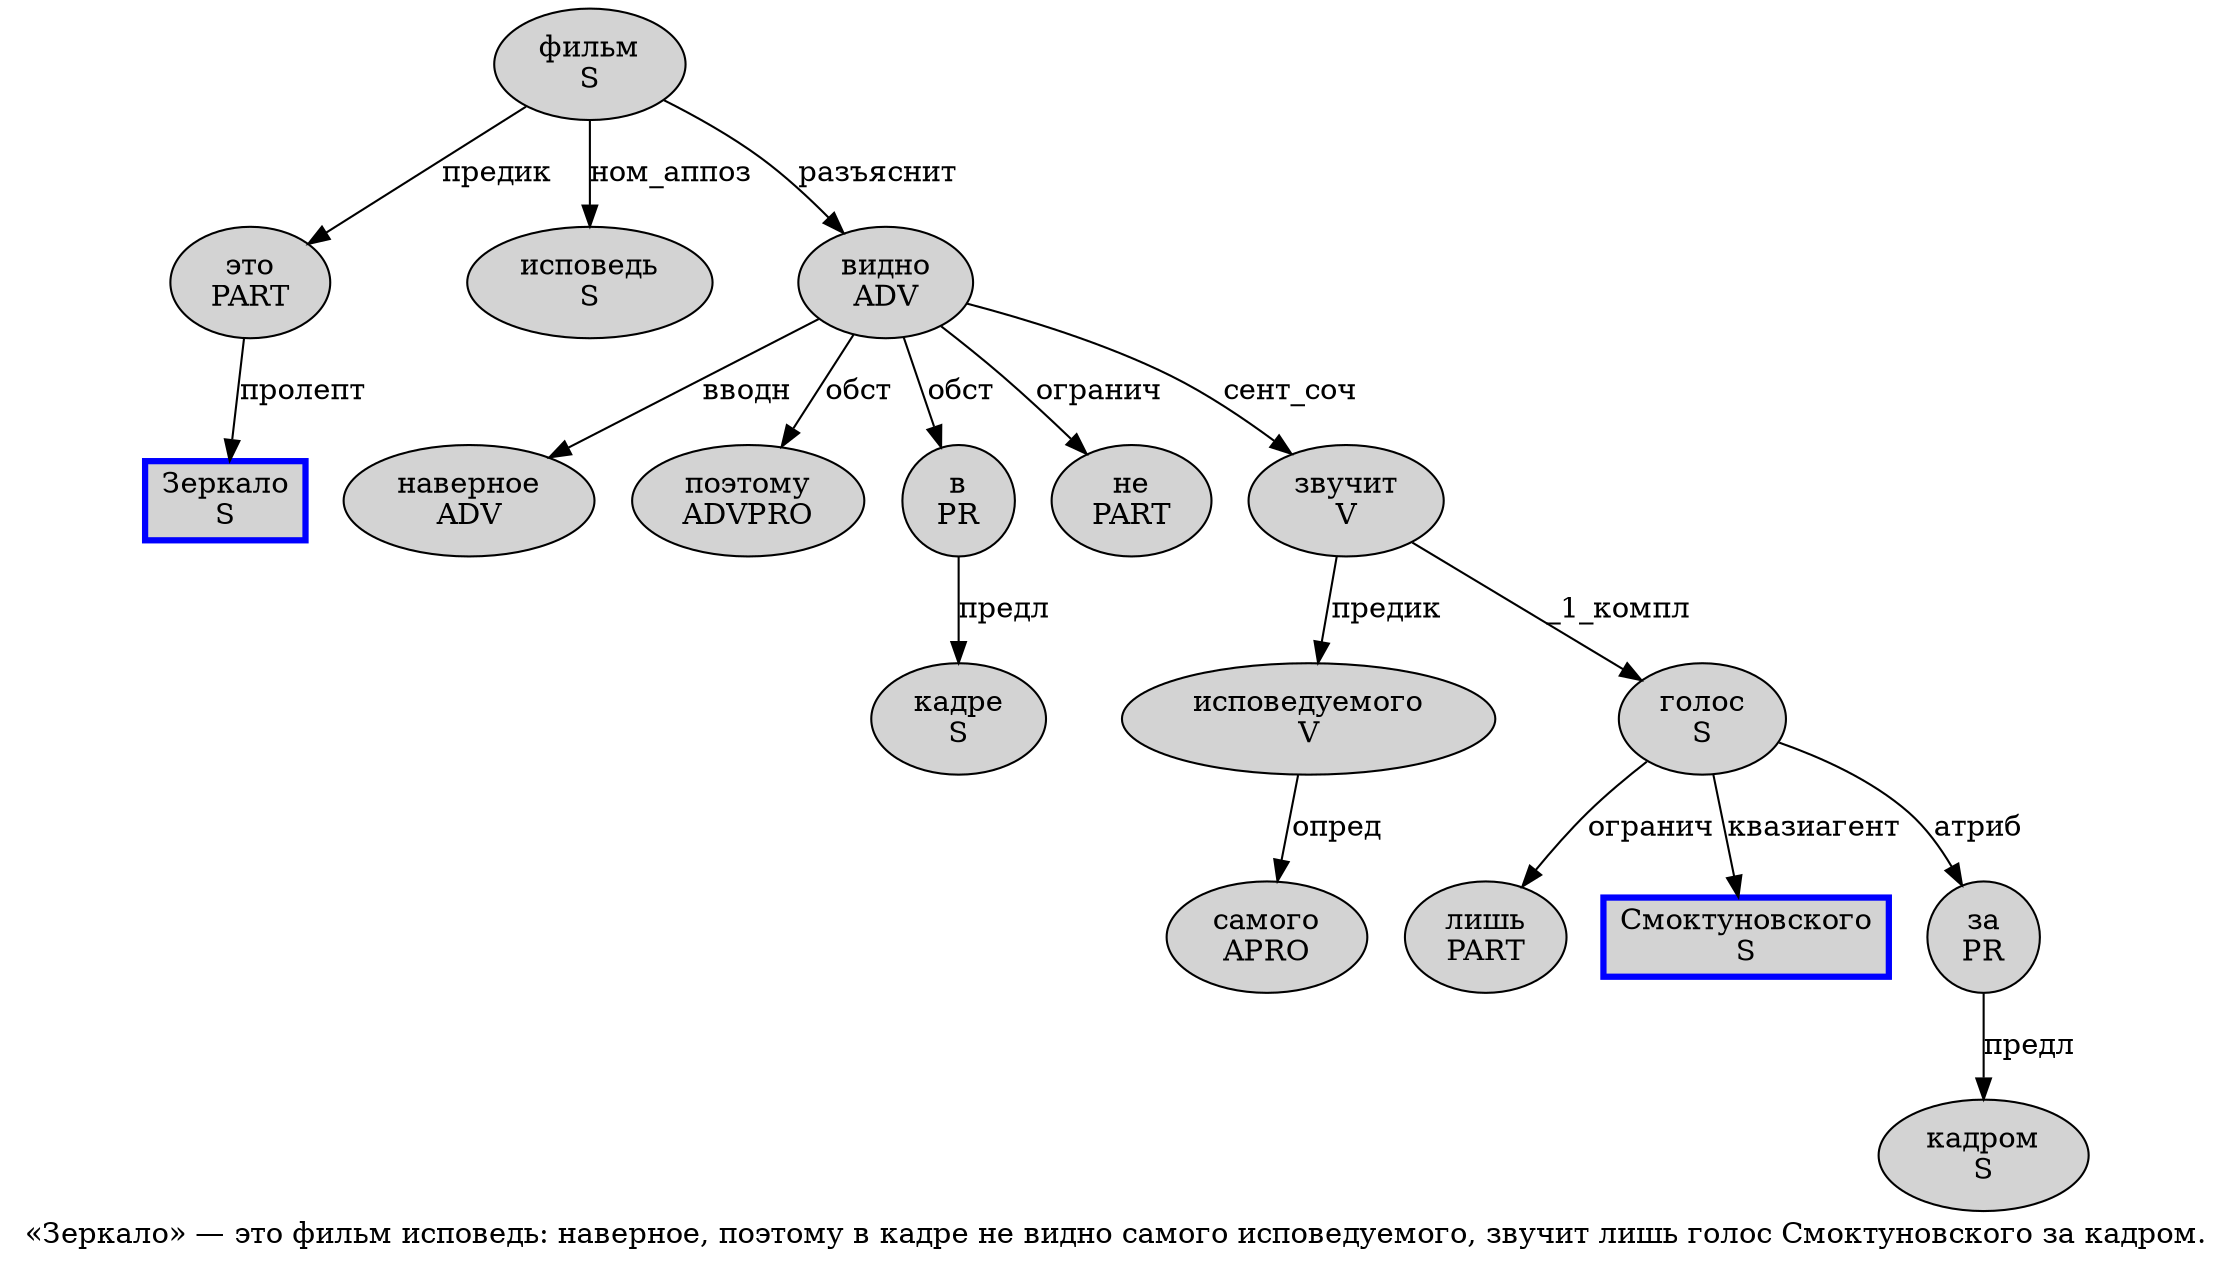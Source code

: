 digraph SENTENCE_2019 {
	graph [label="«Зеркало» — это фильм исповедь: наверное, поэтому в кадре не видно самого исповедуемого, звучит лишь голос Смоктуновского за кадром."]
	node [style=filled]
		1 [label="Зеркало
S" color=blue fillcolor=lightgray penwidth=3 shape=box]
		4 [label="это
PART" color="" fillcolor=lightgray penwidth=1 shape=ellipse]
		5 [label="фильм
S" color="" fillcolor=lightgray penwidth=1 shape=ellipse]
		6 [label="исповедь
S" color="" fillcolor=lightgray penwidth=1 shape=ellipse]
		8 [label="наверное
ADV" color="" fillcolor=lightgray penwidth=1 shape=ellipse]
		10 [label="поэтому
ADVPRO" color="" fillcolor=lightgray penwidth=1 shape=ellipse]
		11 [label="в
PR" color="" fillcolor=lightgray penwidth=1 shape=ellipse]
		12 [label="кадре
S" color="" fillcolor=lightgray penwidth=1 shape=ellipse]
		13 [label="не
PART" color="" fillcolor=lightgray penwidth=1 shape=ellipse]
		14 [label="видно
ADV" color="" fillcolor=lightgray penwidth=1 shape=ellipse]
		15 [label="самого
APRO" color="" fillcolor=lightgray penwidth=1 shape=ellipse]
		16 [label="исповедуемого
V" color="" fillcolor=lightgray penwidth=1 shape=ellipse]
		18 [label="звучит
V" color="" fillcolor=lightgray penwidth=1 shape=ellipse]
		19 [label="лишь
PART" color="" fillcolor=lightgray penwidth=1 shape=ellipse]
		20 [label="голос
S" color="" fillcolor=lightgray penwidth=1 shape=ellipse]
		21 [label="Смоктуновского
S" color=blue fillcolor=lightgray penwidth=3 shape=box]
		22 [label="за
PR" color="" fillcolor=lightgray penwidth=1 shape=ellipse]
		23 [label="кадром
S" color="" fillcolor=lightgray penwidth=1 shape=ellipse]
			22 -> 23 [label="предл"]
			16 -> 15 [label="опред"]
			11 -> 12 [label="предл"]
			4 -> 1 [label="пролепт"]
			14 -> 8 [label="вводн"]
			14 -> 10 [label="обст"]
			14 -> 11 [label="обст"]
			14 -> 13 [label="огранич"]
			14 -> 18 [label="сент_соч"]
			20 -> 19 [label="огранич"]
			20 -> 21 [label="квазиагент"]
			20 -> 22 [label="атриб"]
			18 -> 16 [label="предик"]
			18 -> 20 [label="_1_компл"]
			5 -> 4 [label="предик"]
			5 -> 6 [label="ном_аппоз"]
			5 -> 14 [label="разъяснит"]
}